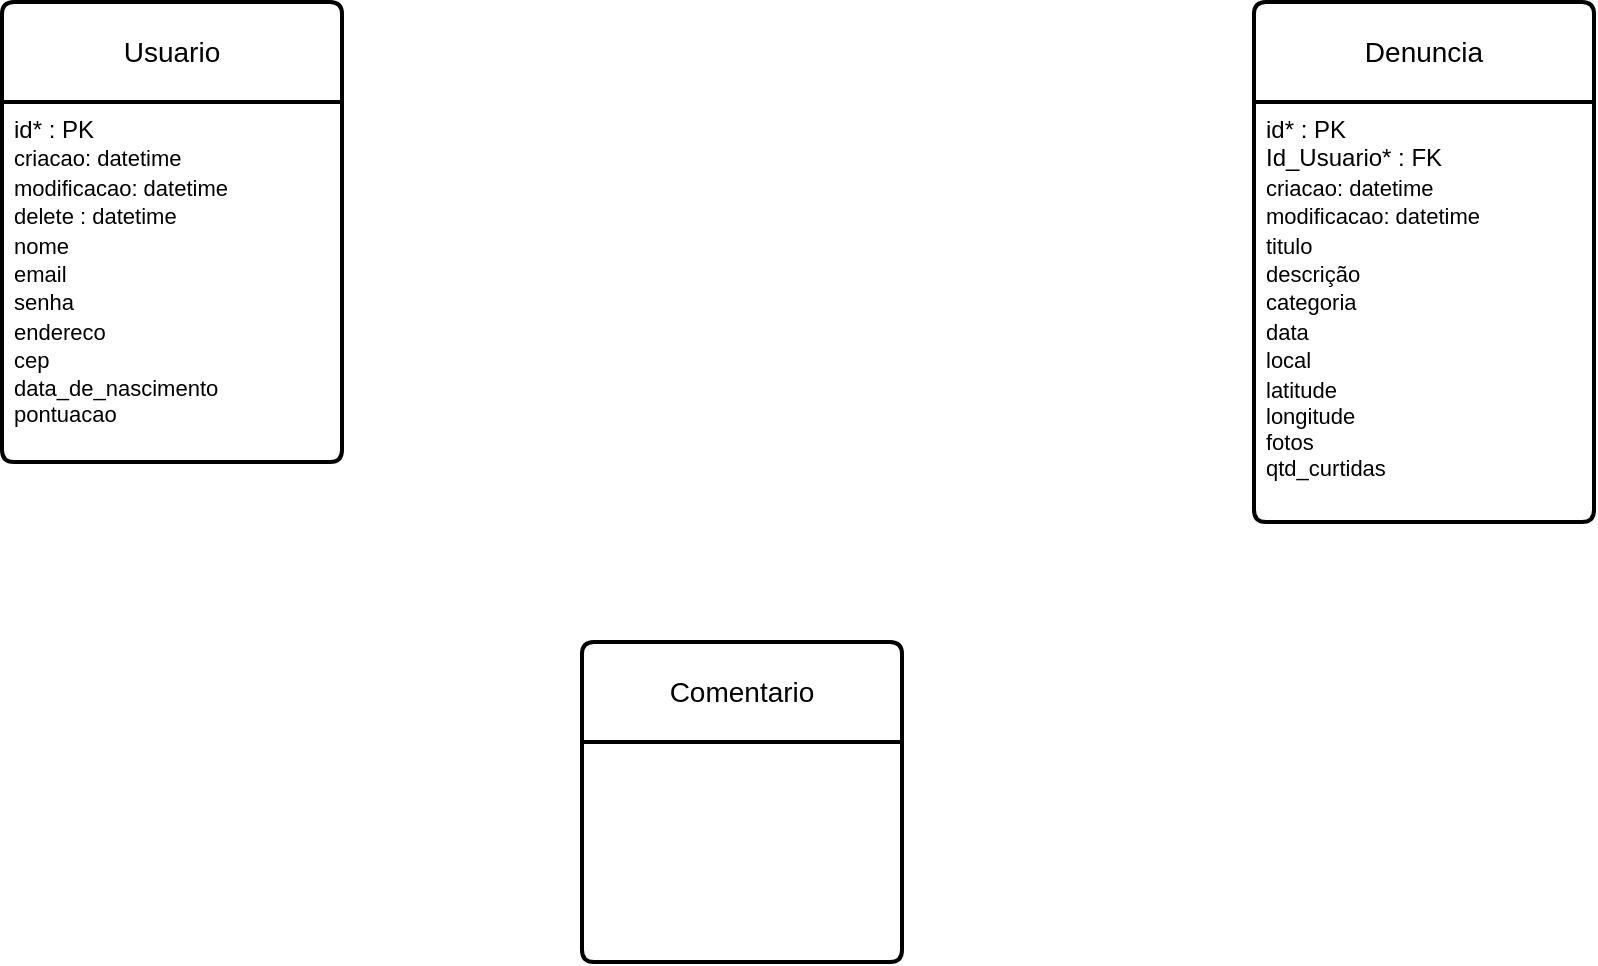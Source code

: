 <mxfile version="24.7.7">
  <diagram id="R2lEEEUBdFMjLlhIrx00" name="Page-1">
    <mxGraphModel dx="1050" dy="522" grid="1" gridSize="10" guides="1" tooltips="1" connect="1" arrows="1" fold="1" page="1" pageScale="1" pageWidth="850" pageHeight="1100" math="0" shadow="0" extFonts="Permanent Marker^https://fonts.googleapis.com/css?family=Permanent+Marker">
      <root>
        <mxCell id="0" />
        <mxCell id="1" parent="0" />
        <mxCell id="NTeN7ECSsuZhgg9N5Vip-1" value="Usuario" style="swimlane;childLayout=stackLayout;horizontal=1;startSize=50;horizontalStack=0;rounded=1;fontSize=14;fontStyle=0;strokeWidth=2;resizeParent=0;resizeLast=1;shadow=0;dashed=0;align=center;arcSize=4;whiteSpace=wrap;html=1;" parent="1" vertex="1">
          <mxGeometry x="10" y="280" width="170" height="230" as="geometry" />
        </mxCell>
        <mxCell id="NTeN7ECSsuZhgg9N5Vip-2" value="&lt;font style=&quot;font-size: 11px;&quot;&gt;&lt;span style=&quot;font-size: 12px;&quot;&gt;id* : PK&lt;/span&gt;&lt;/font&gt;&lt;div&gt;&lt;font style=&quot;font-size: 11px;&quot;&gt;criacao: datetime&lt;/font&gt;&lt;/div&gt;&lt;div&gt;&lt;font style=&quot;font-size: 11px;&quot;&gt;modificacao: datetime&lt;/font&gt;&lt;/div&gt;&lt;div&gt;&lt;font style=&quot;font-size: 11px;&quot;&gt;delete : datetime&lt;br&gt;nome&lt;br&gt;email&lt;br&gt;senha&lt;br&gt;endereco&lt;br&gt;cep&lt;br&gt;&lt;/font&gt;&lt;div style=&quot;font-size: 11px;&quot;&gt;&lt;font style=&quot;font-size: 11px;&quot;&gt;data_de_nascimento&lt;br&gt;pontuacao&lt;br&gt;&lt;/font&gt;&lt;br&gt;&lt;/div&gt;&lt;/div&gt;" style="align=left;strokeColor=none;fillColor=none;spacingLeft=4;fontSize=12;verticalAlign=top;resizable=0;rotatable=0;part=1;html=1;" parent="NTeN7ECSsuZhgg9N5Vip-1" vertex="1">
          <mxGeometry y="50" width="170" height="180" as="geometry" />
        </mxCell>
        <mxCell id="NTeN7ECSsuZhgg9N5Vip-3" value="Denuncia" style="swimlane;childLayout=stackLayout;horizontal=1;startSize=50;horizontalStack=0;rounded=1;fontSize=14;fontStyle=0;strokeWidth=2;resizeParent=0;resizeLast=1;shadow=0;dashed=0;align=center;arcSize=4;whiteSpace=wrap;html=1;" parent="1" vertex="1">
          <mxGeometry x="636" y="280" width="170" height="260" as="geometry" />
        </mxCell>
        <mxCell id="NTeN7ECSsuZhgg9N5Vip-4" value="id* : PK&lt;br&gt;&lt;div&gt;Id_Usuario* : FK&lt;/div&gt;&lt;div&gt;&lt;font style=&quot;font-size: 11px;&quot;&gt;&lt;div style=&quot;font-size: 12px;&quot;&gt;&lt;font style=&quot;font-size: 11px;&quot;&gt;criacao: datetime&lt;/font&gt;&lt;/div&gt;&lt;div style=&quot;font-size: 12px;&quot;&gt;&lt;font style=&quot;font-size: 11px;&quot;&gt;modificacao: datetime&lt;/font&gt;&lt;/div&gt;titulo&lt;br&gt;descrição&lt;br&gt;categoria&lt;br&gt;data&lt;br&gt;local&lt;/font&gt;&lt;div&gt;&lt;span style=&quot;font-size: 11px; background-color: initial;&quot;&gt;latitude&lt;/span&gt;&lt;div style=&quot;font-size: 11px;&quot;&gt;&lt;font style=&quot;font-size: 11px;&quot;&gt;longitude&lt;br&gt;&lt;/font&gt;fotos&lt;/div&gt;&lt;div style=&quot;font-size: 11px;&quot;&gt;qtd_curtidas&lt;/div&gt;&lt;/div&gt;&lt;/div&gt;" style="align=left;strokeColor=none;fillColor=none;spacingLeft=4;fontSize=12;verticalAlign=top;resizable=0;rotatable=0;part=1;html=1;" parent="NTeN7ECSsuZhgg9N5Vip-3" vertex="1">
          <mxGeometry y="50" width="170" height="210" as="geometry" />
        </mxCell>
        <mxCell id="NTeN7ECSsuZhgg9N5Vip-5" value="Comentario" style="swimlane;childLayout=stackLayout;horizontal=1;startSize=50;horizontalStack=0;rounded=1;fontSize=14;fontStyle=0;strokeWidth=2;resizeParent=0;resizeLast=1;shadow=0;align=center;arcSize=4;whiteSpace=wrap;html=1;" parent="1" vertex="1">
          <mxGeometry x="300" y="600" width="160" height="160" as="geometry" />
        </mxCell>
<<<<<<< HEAD
        <mxCell id="NTeN7ECSsuZhgg9N5Vip-6" value="&lt;div&gt;id* : PK&lt;br&gt;&lt;div&gt;Id_Usuario* : FK&lt;/div&gt;&lt;span style=&quot;font-size: 11px;&quot;&gt;Id_Denúncia* : FK&lt;/span&gt;&lt;br&gt;&lt;/div&gt;&lt;div&gt;&lt;div&gt;&lt;font style=&quot;font-size: 11px;&quot;&gt;criacao: datetime&lt;/font&gt;&lt;/div&gt;&lt;span style=&quot;font-size: 11px; background-color: initial;&quot;&gt;modificacao: datetime&lt;/span&gt;&lt;/div&gt;&lt;div&gt;&lt;span style=&quot;background-color: initial;&quot;&gt;texto&lt;/span&gt;&lt;/div&gt;" style="align=left;strokeColor=none;fillColor=none;spacingLeft=4;fontSize=12;verticalAlign=top;resizable=0;rotatable=0;part=1;html=1;" parent="NTeN7ECSsuZhgg9N5Vip-5" vertex="1">
          <mxGeometry y="50" width="160" height="110" as="geometry" />
        </mxCell>
        <mxCell id="NTeN7ECSsuZhgg9N5Vip-7" value="Curtida" style="swimlane;childLayout=stackLayout;horizontal=1;startSize=50;horizontalStack=0;rounded=1;fontSize=14;fontStyle=0;strokeWidth=2;resizeParent=0;resizeLast=1;shadow=0;align=center;arcSize=4;whiteSpace=wrap;html=1;" parent="1" vertex="1">
          <mxGeometry x="300" y="20" width="160" height="160" as="geometry" />
        </mxCell>
        <mxCell id="NTeN7ECSsuZhgg9N5Vip-8" value="&lt;div&gt;id* : PK&lt;br&gt;&lt;div&gt;Id_Usuario* : FK&lt;/div&gt;&lt;span style=&quot;font-size: 11px;&quot;&gt;Id_Denúncia* : FK&lt;/span&gt;&lt;br&gt;&lt;/div&gt;&lt;div&gt;&lt;span style=&quot;font-size: 11px;&quot;&gt;criacao: datetime&lt;/span&gt;&lt;br&gt;&lt;/div&gt;&lt;div&gt;&lt;span style=&quot;font-size: 11px;&quot;&gt;modificacao: datetime&lt;/span&gt;&lt;span style=&quot;font-size: 11px;&quot;&gt;&lt;br&gt;&lt;/span&gt;&lt;/div&gt;status" style="align=left;strokeColor=none;fillColor=none;spacingLeft=4;fontSize=12;verticalAlign=top;resizable=0;rotatable=0;part=1;html=1;" parent="NTeN7ECSsuZhgg9N5Vip-7" vertex="1">
          <mxGeometry y="50" width="160" height="110" as="geometry" />
=======
        <mxCell id="NTeN7ECSsuZhgg9N5Vip-6" value="&lt;div&gt;Id_Comentário*&lt;/div&gt;&lt;div&gt;Id_Usuario*&lt;/div&gt;&lt;span style=&quot;font-size: 11px;&quot;&gt;Id_Denúncia*&lt;/span&gt;Data&lt;div&gt;Texto&lt;/div&gt;" style="align=left;strokeColor=none;fillColor=none;spacingLeft=4;fontSize=12;verticalAlign=top;resizable=0;rotatable=0;part=1;html=1;" parent="NTeN7ECSsuZhgg9N5Vip-5" vertex="1">
          <mxGeometry y="50" width="160" height="70" as="geometry" />
        </mxCell>
        <mxCell id="NTeN7ECSsuZhgg9N5Vip-7" value="Curtida" style="swimlane;childLayout=stackLayout;horizontal=1;startSize=50;horizontalStack=0;rounded=1;fontSize=14;fontStyle=0;strokeWidth=2;resizeParent=0;resizeLast=1;shadow=0;align=center;arcSize=4;whiteSpace=wrap;html=1;" parent="1" vertex="1">
          <mxGeometry x="345" y="20" width="160" height="120" as="geometry" />
        </mxCell>
        <mxCell id="NTeN7ECSsuZhgg9N5Vip-8" value="&lt;div&gt;Id_Curtida*&lt;br&gt;Id_Usuario*&lt;/div&gt;&lt;span style=&quot;font-size: 11px;&quot;&gt;Id_Denúncia*&lt;/span&gt;&lt;br&gt;Status" style="align=left;strokeColor=none;fillColor=none;spacingLeft=4;fontSize=12;verticalAlign=top;resizable=0;rotatable=0;part=1;html=1;" parent="NTeN7ECSsuZhgg9N5Vip-7" vertex="1">
          <mxGeometry y="50" width="160" height="70" as="geometry" />
>>>>>>> b8e701d371091e9e4575eac20565cd389a64aa18
        </mxCell>
        <mxCell id="NTeN7ECSsuZhgg9N5Vip-9" style="edgeStyle=orthogonalEdgeStyle;rounded=0;orthogonalLoop=1;jettySize=auto;html=1;exitX=0.5;exitY=0;exitDx=0;exitDy=0;entryX=0.5;entryY=1;entryDx=0;entryDy=0;endArrow=none;endFill=0;" parent="1" source="NTeN7ECSsuZhgg9N5Vip-1" target="NTeN7ECSsuZhgg9N5Vip-28" edge="1">
          <mxGeometry relative="1" as="geometry">
            <mxPoint x="201" y="310" as="sourcePoint" />
          </mxGeometry>
        </mxCell>
        <mxCell id="NTeN7ECSsuZhgg9N5Vip-10" style="rounded=0;orthogonalLoop=1;jettySize=auto;html=1;exitX=1;exitY=0.5;exitDx=0;exitDy=0;entryX=0;entryY=0;entryDx=0;entryDy=0;endArrow=none;endFill=0;" parent="1" source="NTeN7ECSsuZhgg9N5Vip-12" target="NTeN7ECSsuZhgg9N5Vip-4" edge="1">
          <mxGeometry relative="1" as="geometry">
            <mxPoint x="551" y="330" as="targetPoint" />
          </mxGeometry>
        </mxCell>
        <mxCell id="NTeN7ECSsuZhgg9N5Vip-11" value="(0,N)" style="edgeLabel;html=1;align=center;verticalAlign=middle;resizable=0;points=[];" parent="NTeN7ECSsuZhgg9N5Vip-10" vertex="1" connectable="0">
          <mxGeometry x="0.653" y="2" relative="1" as="geometry">
            <mxPoint y="-8" as="offset" />
          </mxGeometry>
        </mxCell>
        <mxCell id="NTeN7ECSsuZhgg9N5Vip-12" value="Realiza" style="shape=rhombus;perimeter=rhombusPerimeter;whiteSpace=wrap;html=1;align=center;" parent="1" vertex="1">
          <mxGeometry x="320" y="300" width="120" height="60" as="geometry" />
        </mxCell>
        <mxCell id="NTeN7ECSsuZhgg9N5Vip-13" value="" style="endArrow=none;html=1;rounded=0;exitX=1;exitY=0;exitDx=0;exitDy=0;entryX=0;entryY=0.5;entryDx=0;entryDy=0;" parent="1" source="NTeN7ECSsuZhgg9N5Vip-2" target="NTeN7ECSsuZhgg9N5Vip-12" edge="1">
          <mxGeometry relative="1" as="geometry">
            <mxPoint x="251" y="330" as="sourcePoint" />
            <mxPoint x="411" y="370" as="targetPoint" />
          </mxGeometry>
        </mxCell>
        <mxCell id="NTeN7ECSsuZhgg9N5Vip-14" value="(1,1)" style="edgeLabel;html=1;align=center;verticalAlign=middle;resizable=0;points=[];" parent="NTeN7ECSsuZhgg9N5Vip-13" vertex="1" connectable="0">
          <mxGeometry x="-0.619" y="-1" relative="1" as="geometry">
            <mxPoint y="-11" as="offset" />
          </mxGeometry>
        </mxCell>
        <mxCell id="NTeN7ECSsuZhgg9N5Vip-15" style="edgeStyle=orthogonalEdgeStyle;rounded=0;orthogonalLoop=1;jettySize=auto;html=1;exitX=0;exitY=0;exitDx=0;exitDy=0;entryX=1;entryY=0.5;entryDx=0;entryDy=0;endArrow=none;endFill=0;" parent="1" source="NTeN7ECSsuZhgg9N5Vip-6" target="NTeN7ECSsuZhgg9N5Vip-21" edge="1">
          <mxGeometry relative="1" as="geometry">
            <mxPoint x="331" y="650" as="sourcePoint" />
            <Array as="points">
              <mxPoint x="291" y="650" />
            </Array>
          </mxGeometry>
        </mxCell>
        <mxCell id="NTeN7ECSsuZhgg9N5Vip-16" value="(0,N)" style="edgeLabel;html=1;align=center;verticalAlign=middle;resizable=0;points=[];" parent="NTeN7ECSsuZhgg9N5Vip-15" vertex="1" connectable="0">
          <mxGeometry x="-0.7" y="-1" relative="1" as="geometry">
            <mxPoint x="-8" y="-9" as="offset" />
          </mxGeometry>
        </mxCell>
        <mxCell id="NTeN7ECSsuZhgg9N5Vip-17" style="edgeStyle=orthogonalEdgeStyle;rounded=0;orthogonalLoop=1;jettySize=auto;html=1;exitX=1;exitY=0;exitDx=0;exitDy=0;entryX=0;entryY=0.5;entryDx=0;entryDy=0;endArrow=none;endFill=0;" parent="1" source="NTeN7ECSsuZhgg9N5Vip-8" target="NTeN7ECSsuZhgg9N5Vip-30" edge="1">
          <mxGeometry relative="1" as="geometry">
            <mxPoint x="441" y="190" as="sourcePoint" />
            <Array as="points">
              <mxPoint x="661" y="70" />
            </Array>
          </mxGeometry>
        </mxCell>
        <mxCell id="NTeN7ECSsuZhgg9N5Vip-18" value="(0,N)" style="edgeLabel;html=1;align=center;verticalAlign=middle;resizable=0;points=[];" parent="NTeN7ECSsuZhgg9N5Vip-17" vertex="1" connectable="0">
          <mxGeometry x="-0.42" y="-2" relative="1" as="geometry">
            <mxPoint x="-38" y="-22" as="offset" />
          </mxGeometry>
        </mxCell>
        <mxCell id="NTeN7ECSsuZhgg9N5Vip-19" style="edgeStyle=orthogonalEdgeStyle;rounded=0;orthogonalLoop=1;jettySize=auto;html=1;exitX=0.5;exitY=0;exitDx=0;exitDy=0;entryX=0.5;entryY=1;entryDx=0;entryDy=0;endArrow=none;endFill=0;" parent="1" source="NTeN7ECSsuZhgg9N5Vip-21" target="NTeN7ECSsuZhgg9N5Vip-2" edge="1">
          <mxGeometry relative="1" as="geometry">
            <mxPoint x="201" y="350" as="targetPoint" />
          </mxGeometry>
        </mxCell>
        <mxCell id="NTeN7ECSsuZhgg9N5Vip-20" value="(1,1)" style="edgeLabel;html=1;align=center;verticalAlign=middle;resizable=0;points=[];" parent="NTeN7ECSsuZhgg9N5Vip-19" vertex="1" connectable="0">
          <mxGeometry x="0.625" y="2" relative="1" as="geometry">
            <mxPoint x="-32" y="14" as="offset" />
          </mxGeometry>
        </mxCell>
        <mxCell id="NTeN7ECSsuZhgg9N5Vip-21" value="Faz" style="shape=rhombus;perimeter=rhombusPerimeter;whiteSpace=wrap;html=1;align=center;" parent="1" vertex="1">
          <mxGeometry x="35" y="620" width="120" height="60" as="geometry" />
        </mxCell>
        <mxCell id="NTeN7ECSsuZhgg9N5Vip-22" style="edgeStyle=orthogonalEdgeStyle;rounded=0;orthogonalLoop=1;jettySize=auto;html=1;exitX=0.5;exitY=0;exitDx=0;exitDy=0;entryX=0.5;entryY=1;entryDx=0;entryDy=0;endArrow=none;endFill=0;" parent="1" source="NTeN7ECSsuZhgg9N5Vip-26" target="NTeN7ECSsuZhgg9N5Vip-4" edge="1">
          <mxGeometry relative="1" as="geometry">
            <mxPoint x="601" y="350" as="targetPoint" />
          </mxGeometry>
        </mxCell>
        <mxCell id="NTeN7ECSsuZhgg9N5Vip-23" value="(1,1)" style="edgeLabel;html=1;align=center;verticalAlign=middle;resizable=0;points=[];" parent="NTeN7ECSsuZhgg9N5Vip-22" vertex="1" connectable="0">
          <mxGeometry x="0.575" y="1" relative="1" as="geometry">
            <mxPoint x="18" y="-7" as="offset" />
          </mxGeometry>
        </mxCell>
        <mxCell id="NTeN7ECSsuZhgg9N5Vip-24" style="edgeStyle=orthogonalEdgeStyle;rounded=0;orthogonalLoop=1;jettySize=auto;html=1;exitX=0;exitY=0.5;exitDx=0;exitDy=0;entryX=1;entryY=0;entryDx=0;entryDy=0;endArrow=none;endFill=0;" parent="1" source="NTeN7ECSsuZhgg9N5Vip-26" target="NTeN7ECSsuZhgg9N5Vip-6" edge="1">
          <mxGeometry relative="1" as="geometry">
            <Array as="points">
              <mxPoint x="520" y="650" />
              <mxPoint x="520" y="650" />
            </Array>
            <mxPoint x="431" y="650" as="targetPoint" />
          </mxGeometry>
        </mxCell>
        <mxCell id="NTeN7ECSsuZhgg9N5Vip-25" value="(0,N)" style="edgeLabel;html=1;align=center;verticalAlign=middle;resizable=0;points=[];" parent="NTeN7ECSsuZhgg9N5Vip-24" vertex="1" connectable="0">
          <mxGeometry x="0.66" y="-1" relative="1" as="geometry">
            <mxPoint y="-9" as="offset" />
          </mxGeometry>
        </mxCell>
        <mxCell id="NTeN7ECSsuZhgg9N5Vip-26" value="Pertence" style="shape=rhombus;perimeter=rhombusPerimeter;whiteSpace=wrap;html=1;align=center;" parent="1" vertex="1">
          <mxGeometry x="661" y="620" width="120" height="60" as="geometry" />
        </mxCell>
        <mxCell id="NTeN7ECSsuZhgg9N5Vip-27" style="edgeStyle=orthogonalEdgeStyle;rounded=0;orthogonalLoop=1;jettySize=auto;html=1;exitX=1;exitY=0.5;exitDx=0;exitDy=0;entryX=0;entryY=0;entryDx=0;entryDy=0;endArrow=none;endFill=0;" parent="1" source="NTeN7ECSsuZhgg9N5Vip-28" target="NTeN7ECSsuZhgg9N5Vip-8" edge="1">
          <mxGeometry relative="1" as="geometry">
            <mxPoint x="341" y="190" as="targetPoint" />
            <Array as="points">
              <mxPoint x="280" y="70" />
              <mxPoint x="280" y="70" />
            </Array>
          </mxGeometry>
        </mxCell>
        <mxCell id="NTeN7ECSsuZhgg9N5Vip-28" value="Aplica" style="shape=rhombus;perimeter=rhombusPerimeter;whiteSpace=wrap;html=1;align=center;" parent="1" vertex="1">
          <mxGeometry x="35" y="40" width="120" height="60" as="geometry" />
        </mxCell>
        <mxCell id="NTeN7ECSsuZhgg9N5Vip-29" style="edgeStyle=orthogonalEdgeStyle;rounded=0;orthogonalLoop=1;jettySize=auto;html=1;exitX=0.5;exitY=1;exitDx=0;exitDy=0;entryX=0.5;entryY=0;entryDx=0;entryDy=0;endArrow=none;endFill=0;" parent="1" source="NTeN7ECSsuZhgg9N5Vip-30" target="NTeN7ECSsuZhgg9N5Vip-3" edge="1">
          <mxGeometry relative="1" as="geometry">
            <mxPoint x="601" y="310" as="targetPoint" />
          </mxGeometry>
        </mxCell>
        <mxCell id="NTeN7ECSsuZhgg9N5Vip-30" value="Pertence" style="shape=rhombus;perimeter=rhombusPerimeter;whiteSpace=wrap;html=1;align=center;" parent="1" vertex="1">
          <mxGeometry x="661" y="40" width="120" height="60" as="geometry" />
        </mxCell>
        <mxCell id="NTeN7ECSsuZhgg9N5Vip-31" value="(1,1)" style="edgeLabel;html=1;align=center;verticalAlign=middle;resizable=0;points=[];" parent="1" vertex="1" connectable="0">
          <mxGeometry x="696" y="320" as="geometry">
            <mxPoint x="-4" y="-53" as="offset" />
          </mxGeometry>
        </mxCell>
        <mxCell id="NTeN7ECSsuZhgg9N5Vip-32" value="(1,1)" style="edgeLabel;html=1;align=center;verticalAlign=middle;resizable=0;points=[];" parent="1" vertex="1" connectable="0">
          <mxGeometry x="121" y="320" as="geometry">
            <mxPoint x="-4" y="-53" as="offset" />
          </mxGeometry>
        </mxCell>
        <mxCell id="NTeN7ECSsuZhgg9N5Vip-33" value="(0,N)" style="edgeLabel;html=1;align=center;verticalAlign=middle;resizable=0;points=[];" parent="1" vertex="1" connectable="0">
          <mxGeometry x="280" y="50" as="geometry" />
        </mxCell>
      </root>
    </mxGraphModel>
  </diagram>
</mxfile>
